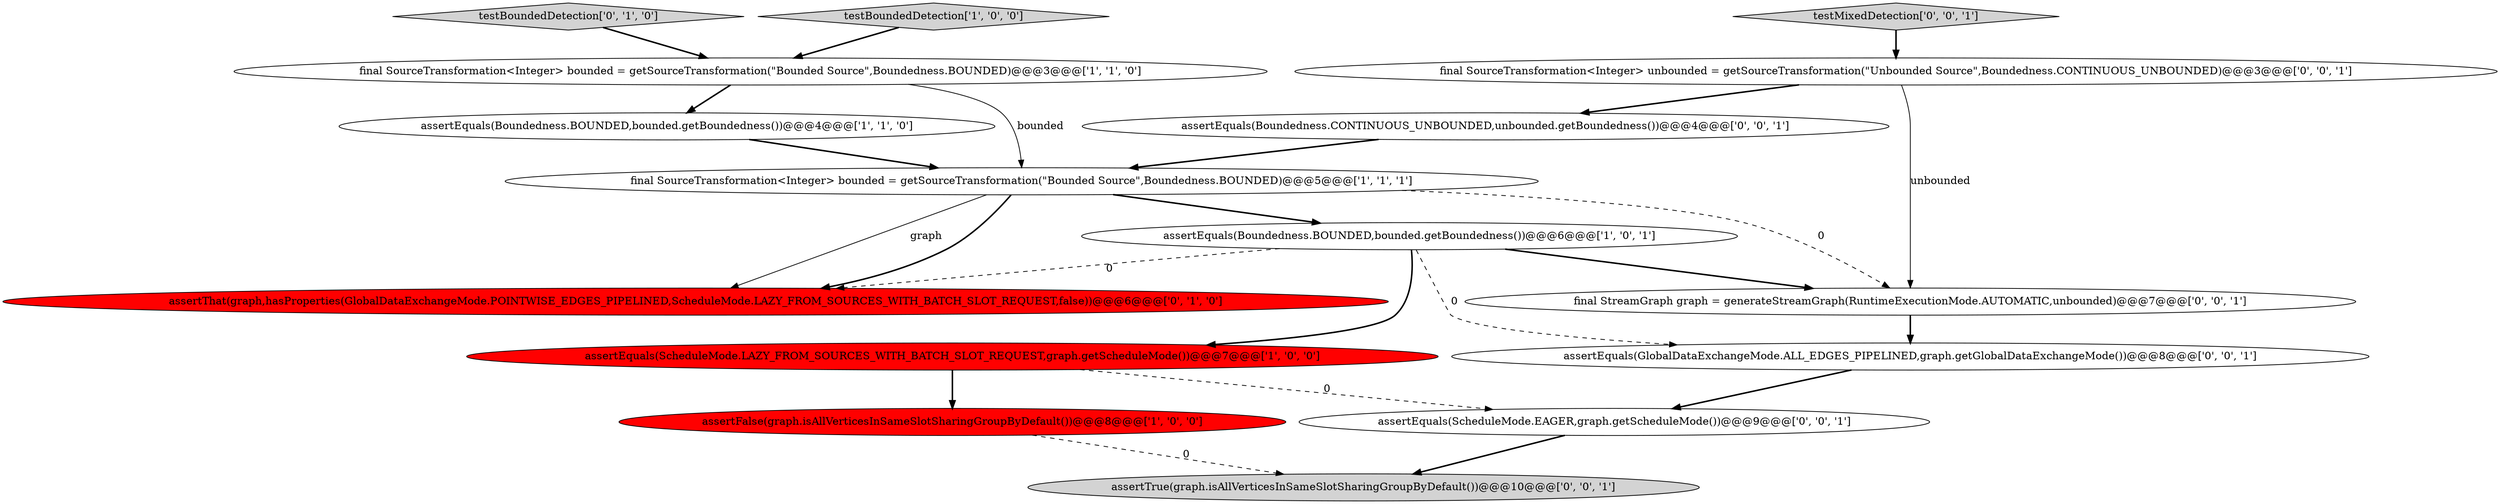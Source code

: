 digraph {
14 [style = filled, label = "assertTrue(graph.isAllVerticesInSameSlotSharingGroupByDefault())@@@10@@@['0', '0', '1']", fillcolor = lightgray, shape = ellipse image = "AAA0AAABBB3BBB"];
10 [style = filled, label = "final SourceTransformation<Integer> unbounded = getSourceTransformation(\"Unbounded Source\",Boundedness.CONTINUOUS_UNBOUNDED)@@@3@@@['0', '0', '1']", fillcolor = white, shape = ellipse image = "AAA0AAABBB3BBB"];
8 [style = filled, label = "testBoundedDetection['0', '1', '0']", fillcolor = lightgray, shape = diamond image = "AAA0AAABBB2BBB"];
15 [style = filled, label = "assertEquals(ScheduleMode.EAGER,graph.getScheduleMode())@@@9@@@['0', '0', '1']", fillcolor = white, shape = ellipse image = "AAA0AAABBB3BBB"];
5 [style = filled, label = "final SourceTransformation<Integer> bounded = getSourceTransformation(\"Bounded Source\",Boundedness.BOUNDED)@@@3@@@['1', '1', '0']", fillcolor = white, shape = ellipse image = "AAA0AAABBB1BBB"];
7 [style = filled, label = "assertThat(graph,hasProperties(GlobalDataExchangeMode.POINTWISE_EDGES_PIPELINED,ScheduleMode.LAZY_FROM_SOURCES_WITH_BATCH_SLOT_REQUEST,false))@@@6@@@['0', '1', '0']", fillcolor = red, shape = ellipse image = "AAA1AAABBB2BBB"];
4 [style = filled, label = "assertFalse(graph.isAllVerticesInSameSlotSharingGroupByDefault())@@@8@@@['1', '0', '0']", fillcolor = red, shape = ellipse image = "AAA1AAABBB1BBB"];
11 [style = filled, label = "final StreamGraph graph = generateStreamGraph(RuntimeExecutionMode.AUTOMATIC,unbounded)@@@7@@@['0', '0', '1']", fillcolor = white, shape = ellipse image = "AAA0AAABBB3BBB"];
12 [style = filled, label = "assertEquals(GlobalDataExchangeMode.ALL_EDGES_PIPELINED,graph.getGlobalDataExchangeMode())@@@8@@@['0', '0', '1']", fillcolor = white, shape = ellipse image = "AAA0AAABBB3BBB"];
2 [style = filled, label = "assertEquals(Boundedness.BOUNDED,bounded.getBoundedness())@@@4@@@['1', '1', '0']", fillcolor = white, shape = ellipse image = "AAA0AAABBB1BBB"];
6 [style = filled, label = "testBoundedDetection['1', '0', '0']", fillcolor = lightgray, shape = diamond image = "AAA0AAABBB1BBB"];
1 [style = filled, label = "final SourceTransformation<Integer> bounded = getSourceTransformation(\"Bounded Source\",Boundedness.BOUNDED)@@@5@@@['1', '1', '1']", fillcolor = white, shape = ellipse image = "AAA0AAABBB1BBB"];
13 [style = filled, label = "testMixedDetection['0', '0', '1']", fillcolor = lightgray, shape = diamond image = "AAA0AAABBB3BBB"];
0 [style = filled, label = "assertEquals(ScheduleMode.LAZY_FROM_SOURCES_WITH_BATCH_SLOT_REQUEST,graph.getScheduleMode())@@@7@@@['1', '0', '0']", fillcolor = red, shape = ellipse image = "AAA1AAABBB1BBB"];
3 [style = filled, label = "assertEquals(Boundedness.BOUNDED,bounded.getBoundedness())@@@6@@@['1', '0', '1']", fillcolor = white, shape = ellipse image = "AAA0AAABBB1BBB"];
9 [style = filled, label = "assertEquals(Boundedness.CONTINUOUS_UNBOUNDED,unbounded.getBoundedness())@@@4@@@['0', '0', '1']", fillcolor = white, shape = ellipse image = "AAA0AAABBB3BBB"];
13->10 [style = bold, label=""];
15->14 [style = bold, label=""];
3->7 [style = dashed, label="0"];
2->1 [style = bold, label=""];
1->7 [style = solid, label="graph"];
12->15 [style = bold, label=""];
1->3 [style = bold, label=""];
3->11 [style = bold, label=""];
0->15 [style = dashed, label="0"];
11->12 [style = bold, label=""];
1->7 [style = bold, label=""];
3->0 [style = bold, label=""];
6->5 [style = bold, label=""];
5->2 [style = bold, label=""];
3->12 [style = dashed, label="0"];
8->5 [style = bold, label=""];
10->11 [style = solid, label="unbounded"];
0->4 [style = bold, label=""];
1->11 [style = dashed, label="0"];
4->14 [style = dashed, label="0"];
10->9 [style = bold, label=""];
9->1 [style = bold, label=""];
5->1 [style = solid, label="bounded"];
}
